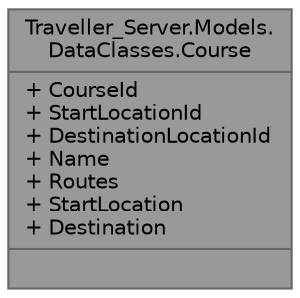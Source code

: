 digraph "Traveller_Server.Models.DataClasses.Course"
{
 // LATEX_PDF_SIZE
  bgcolor="transparent";
  edge [fontname=Helvetica,fontsize=10,labelfontname=Helvetica,labelfontsize=10];
  node [fontname=Helvetica,fontsize=10,shape=box,height=0.2,width=0.4];
  Node1 [shape=record,label="{Traveller_Server.Models.\lDataClasses.Course\n|+ CourseId\l+ StartLocationId\l+ DestinationLocationId\l+ Name\l+ Routes\l+ StartLocation\l+ Destination\l|}",height=0.2,width=0.4,color="gray40", fillcolor="grey60", style="filled", fontcolor="black",tooltip="Data class of a course. Represents the course which a user will take to reach it's destination from i..."];
}
